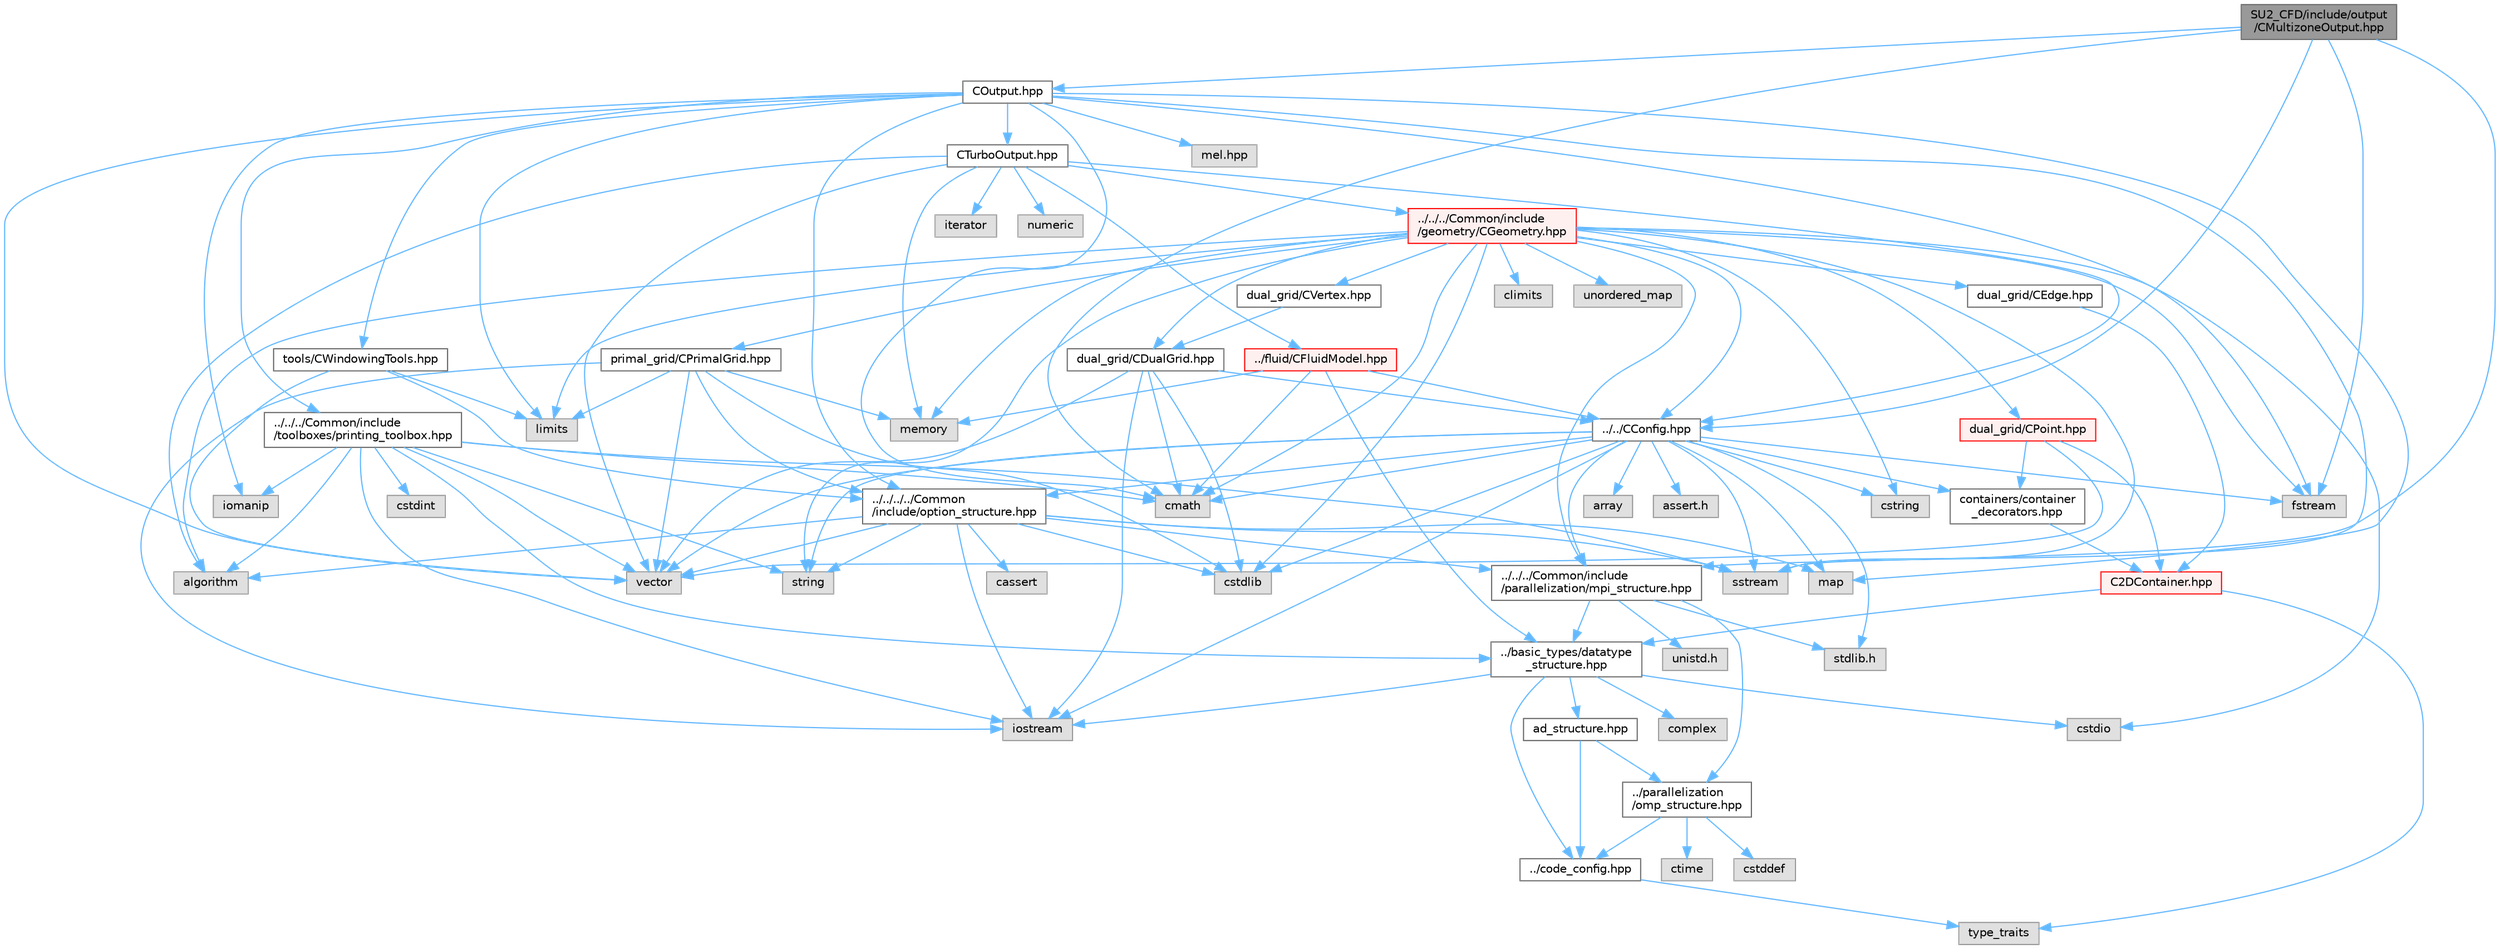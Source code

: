 digraph "SU2_CFD/include/output/CMultizoneOutput.hpp"
{
 // LATEX_PDF_SIZE
  bgcolor="transparent";
  edge [fontname=Helvetica,fontsize=10,labelfontname=Helvetica,labelfontsize=10];
  node [fontname=Helvetica,fontsize=10,shape=box,height=0.2,width=0.4];
  Node1 [id="Node000001",label="SU2_CFD/include/output\l/CMultizoneOutput.hpp",height=0.2,width=0.4,color="gray40", fillcolor="grey60", style="filled", fontcolor="black",tooltip="Headers of the main subroutines for screen and history output in multizone problems."];
  Node1 -> Node2 [id="edge1_Node000001_Node000002",color="steelblue1",style="solid",tooltip=" "];
  Node2 [id="Node000002",label="../../../Common/include\l/parallelization/mpi_structure.hpp",height=0.2,width=0.4,color="grey40", fillcolor="white", style="filled",URL="$mpi__structure_8hpp.html",tooltip="Headers of the mpi interface for generalized datatypes. The subroutines and functions are in the mpi_..."];
  Node2 -> Node3 [id="edge2_Node000002_Node000003",color="steelblue1",style="solid",tooltip=" "];
  Node3 [id="Node000003",label="stdlib.h",height=0.2,width=0.4,color="grey60", fillcolor="#E0E0E0", style="filled",tooltip=" "];
  Node2 -> Node4 [id="edge3_Node000002_Node000004",color="steelblue1",style="solid",tooltip=" "];
  Node4 [id="Node000004",label="../basic_types/datatype\l_structure.hpp",height=0.2,width=0.4,color="grey40", fillcolor="white", style="filled",URL="$datatype__structure_8hpp.html",tooltip="Headers for generalized datatypes, defines an interface for AD types."];
  Node4 -> Node5 [id="edge4_Node000004_Node000005",color="steelblue1",style="solid",tooltip=" "];
  Node5 [id="Node000005",label="iostream",height=0.2,width=0.4,color="grey60", fillcolor="#E0E0E0", style="filled",tooltip=" "];
  Node4 -> Node6 [id="edge5_Node000004_Node000006",color="steelblue1",style="solid",tooltip=" "];
  Node6 [id="Node000006",label="complex",height=0.2,width=0.4,color="grey60", fillcolor="#E0E0E0", style="filled",tooltip=" "];
  Node4 -> Node7 [id="edge6_Node000004_Node000007",color="steelblue1",style="solid",tooltip=" "];
  Node7 [id="Node000007",label="cstdio",height=0.2,width=0.4,color="grey60", fillcolor="#E0E0E0", style="filled",tooltip=" "];
  Node4 -> Node8 [id="edge7_Node000004_Node000008",color="steelblue1",style="solid",tooltip=" "];
  Node8 [id="Node000008",label="../code_config.hpp",height=0.2,width=0.4,color="grey40", fillcolor="white", style="filled",URL="$code__config_8hpp.html",tooltip="Header file for collecting common macros, definitions and type configurations."];
  Node8 -> Node9 [id="edge8_Node000008_Node000009",color="steelblue1",style="solid",tooltip=" "];
  Node9 [id="Node000009",label="type_traits",height=0.2,width=0.4,color="grey60", fillcolor="#E0E0E0", style="filled",tooltip=" "];
  Node4 -> Node10 [id="edge9_Node000004_Node000010",color="steelblue1",style="solid",tooltip=" "];
  Node10 [id="Node000010",label="ad_structure.hpp",height=0.2,width=0.4,color="grey40", fillcolor="white", style="filled",URL="$ad__structure_8hpp.html",tooltip="Main routines for the algorithmic differentiation (AD) structure."];
  Node10 -> Node8 [id="edge10_Node000010_Node000008",color="steelblue1",style="solid",tooltip=" "];
  Node10 -> Node11 [id="edge11_Node000010_Node000011",color="steelblue1",style="solid",tooltip=" "];
  Node11 [id="Node000011",label="../parallelization\l/omp_structure.hpp",height=0.2,width=0.4,color="grey40", fillcolor="white", style="filled",URL="$omp__structure_8hpp.html",tooltip="OpenMP interface header, provides compatibility functions if the code is built without OpenMP support..."];
  Node11 -> Node12 [id="edge12_Node000011_Node000012",color="steelblue1",style="solid",tooltip=" "];
  Node12 [id="Node000012",label="cstddef",height=0.2,width=0.4,color="grey60", fillcolor="#E0E0E0", style="filled",tooltip=" "];
  Node11 -> Node8 [id="edge13_Node000011_Node000008",color="steelblue1",style="solid",tooltip=" "];
  Node11 -> Node13 [id="edge14_Node000011_Node000013",color="steelblue1",style="solid",tooltip=" "];
  Node13 [id="Node000013",label="ctime",height=0.2,width=0.4,color="grey60", fillcolor="#E0E0E0", style="filled",tooltip=" "];
  Node2 -> Node14 [id="edge15_Node000002_Node000014",color="steelblue1",style="solid",tooltip=" "];
  Node14 [id="Node000014",label="unistd.h",height=0.2,width=0.4,color="grey60", fillcolor="#E0E0E0", style="filled",tooltip=" "];
  Node2 -> Node11 [id="edge16_Node000002_Node000011",color="steelblue1",style="solid",tooltip=" "];
  Node1 -> Node15 [id="edge17_Node000001_Node000015",color="steelblue1",style="solid",tooltip=" "];
  Node15 [id="Node000015",label="fstream",height=0.2,width=0.4,color="grey60", fillcolor="#E0E0E0", style="filled",tooltip=" "];
  Node1 -> Node16 [id="edge18_Node000001_Node000016",color="steelblue1",style="solid",tooltip=" "];
  Node16 [id="Node000016",label="cmath",height=0.2,width=0.4,color="grey60", fillcolor="#E0E0E0", style="filled",tooltip=" "];
  Node1 -> Node17 [id="edge19_Node000001_Node000017",color="steelblue1",style="solid",tooltip=" "];
  Node17 [id="Node000017",label="COutput.hpp",height=0.2,width=0.4,color="grey40", fillcolor="white", style="filled",URL="$COutput_8hpp.html",tooltip="Headers of the output class."];
  Node17 -> Node15 [id="edge20_Node000017_Node000015",color="steelblue1",style="solid",tooltip=" "];
  Node17 -> Node16 [id="edge21_Node000017_Node000016",color="steelblue1",style="solid",tooltip=" "];
  Node17 -> Node18 [id="edge22_Node000017_Node000018",color="steelblue1",style="solid",tooltip=" "];
  Node18 [id="Node000018",label="map",height=0.2,width=0.4,color="grey60", fillcolor="#E0E0E0", style="filled",tooltip=" "];
  Node17 -> Node19 [id="edge23_Node000017_Node000019",color="steelblue1",style="solid",tooltip=" "];
  Node19 [id="Node000019",label="sstream",height=0.2,width=0.4,color="grey60", fillcolor="#E0E0E0", style="filled",tooltip=" "];
  Node17 -> Node20 [id="edge24_Node000017_Node000020",color="steelblue1",style="solid",tooltip=" "];
  Node20 [id="Node000020",label="iomanip",height=0.2,width=0.4,color="grey60", fillcolor="#E0E0E0", style="filled",tooltip=" "];
  Node17 -> Node21 [id="edge25_Node000017_Node000021",color="steelblue1",style="solid",tooltip=" "];
  Node21 [id="Node000021",label="limits",height=0.2,width=0.4,color="grey60", fillcolor="#E0E0E0", style="filled",tooltip=" "];
  Node17 -> Node22 [id="edge26_Node000017_Node000022",color="steelblue1",style="solid",tooltip=" "];
  Node22 [id="Node000022",label="vector",height=0.2,width=0.4,color="grey60", fillcolor="#E0E0E0", style="filled",tooltip=" "];
  Node17 -> Node23 [id="edge27_Node000017_Node000023",color="steelblue1",style="solid",tooltip=" "];
  Node23 [id="Node000023",label="../../../Common/include\l/toolboxes/printing_toolbox.hpp",height=0.2,width=0.4,color="grey40", fillcolor="white", style="filled",URL="$printing__toolbox_8hpp.html",tooltip="Header file for the printing toolbox."];
  Node23 -> Node5 [id="edge28_Node000023_Node000005",color="steelblue1",style="solid",tooltip=" "];
  Node23 -> Node20 [id="edge29_Node000023_Node000020",color="steelblue1",style="solid",tooltip=" "];
  Node23 -> Node24 [id="edge30_Node000023_Node000024",color="steelblue1",style="solid",tooltip=" "];
  Node24 [id="Node000024",label="cstdint",height=0.2,width=0.4,color="grey60", fillcolor="#E0E0E0", style="filled",tooltip=" "];
  Node23 -> Node22 [id="edge31_Node000023_Node000022",color="steelblue1",style="solid",tooltip=" "];
  Node23 -> Node25 [id="edge32_Node000023_Node000025",color="steelblue1",style="solid",tooltip=" "];
  Node25 [id="Node000025",label="string",height=0.2,width=0.4,color="grey60", fillcolor="#E0E0E0", style="filled",tooltip=" "];
  Node23 -> Node19 [id="edge33_Node000023_Node000019",color="steelblue1",style="solid",tooltip=" "];
  Node23 -> Node16 [id="edge34_Node000023_Node000016",color="steelblue1",style="solid",tooltip=" "];
  Node23 -> Node26 [id="edge35_Node000023_Node000026",color="steelblue1",style="solid",tooltip=" "];
  Node26 [id="Node000026",label="algorithm",height=0.2,width=0.4,color="grey60", fillcolor="#E0E0E0", style="filled",tooltip=" "];
  Node23 -> Node4 [id="edge36_Node000023_Node000004",color="steelblue1",style="solid",tooltip=" "];
  Node17 -> Node27 [id="edge37_Node000017_Node000027",color="steelblue1",style="solid",tooltip=" "];
  Node27 [id="Node000027",label="tools/CWindowingTools.hpp",height=0.2,width=0.4,color="grey40", fillcolor="white", style="filled",URL="$CWindowingTools_8hpp.html",tooltip=" "];
  Node27 -> Node22 [id="edge38_Node000027_Node000022",color="steelblue1",style="solid",tooltip=" "];
  Node27 -> Node21 [id="edge39_Node000027_Node000021",color="steelblue1",style="solid",tooltip=" "];
  Node27 -> Node28 [id="edge40_Node000027_Node000028",color="steelblue1",style="solid",tooltip=" "];
  Node28 [id="Node000028",label="../../../../Common\l/include/option_structure.hpp",height=0.2,width=0.4,color="grey40", fillcolor="white", style="filled",URL="$option__structure_8hpp.html",tooltip="Defines classes for referencing options for easy input in CConfig."];
  Node28 -> Node2 [id="edge41_Node000028_Node000002",color="steelblue1",style="solid",tooltip=" "];
  Node28 -> Node5 [id="edge42_Node000028_Node000005",color="steelblue1",style="solid",tooltip=" "];
  Node28 -> Node19 [id="edge43_Node000028_Node000019",color="steelblue1",style="solid",tooltip=" "];
  Node28 -> Node25 [id="edge44_Node000028_Node000025",color="steelblue1",style="solid",tooltip=" "];
  Node28 -> Node22 [id="edge45_Node000028_Node000022",color="steelblue1",style="solid",tooltip=" "];
  Node28 -> Node18 [id="edge46_Node000028_Node000018",color="steelblue1",style="solid",tooltip=" "];
  Node28 -> Node29 [id="edge47_Node000028_Node000029",color="steelblue1",style="solid",tooltip=" "];
  Node29 [id="Node000029",label="cstdlib",height=0.2,width=0.4,color="grey60", fillcolor="#E0E0E0", style="filled",tooltip=" "];
  Node28 -> Node26 [id="edge48_Node000028_Node000026",color="steelblue1",style="solid",tooltip=" "];
  Node28 -> Node30 [id="edge49_Node000028_Node000030",color="steelblue1",style="solid",tooltip=" "];
  Node30 [id="Node000030",label="cassert",height=0.2,width=0.4,color="grey60", fillcolor="#E0E0E0", style="filled",tooltip=" "];
  Node17 -> Node28 [id="edge50_Node000017_Node000028",color="steelblue1",style="solid",tooltip=" "];
  Node17 -> Node31 [id="edge51_Node000017_Node000031",color="steelblue1",style="solid",tooltip=" "];
  Node31 [id="Node000031",label="CTurboOutput.hpp",height=0.2,width=0.4,color="grey40", fillcolor="white", style="filled",URL="$CTurboOutput_8hpp.html",tooltip="Headers of the Turbomachinery Performance class."];
  Node31 -> Node22 [id="edge52_Node000031_Node000022",color="steelblue1",style="solid",tooltip=" "];
  Node31 -> Node32 [id="edge53_Node000031_Node000032",color="steelblue1",style="solid",tooltip=" "];
  Node32 [id="Node000032",label="memory",height=0.2,width=0.4,color="grey60", fillcolor="#E0E0E0", style="filled",tooltip=" "];
  Node31 -> Node26 [id="edge54_Node000031_Node000026",color="steelblue1",style="solid",tooltip=" "];
  Node31 -> Node33 [id="edge55_Node000031_Node000033",color="steelblue1",style="solid",tooltip=" "];
  Node33 [id="Node000033",label="iterator",height=0.2,width=0.4,color="grey60", fillcolor="#E0E0E0", style="filled",tooltip=" "];
  Node31 -> Node34 [id="edge56_Node000031_Node000034",color="steelblue1",style="solid",tooltip=" "];
  Node34 [id="Node000034",label="numeric",height=0.2,width=0.4,color="grey60", fillcolor="#E0E0E0", style="filled",tooltip=" "];
  Node31 -> Node35 [id="edge57_Node000031_Node000035",color="steelblue1",style="solid",tooltip=" "];
  Node35 [id="Node000035",label="../../../Common/include\l/geometry/CGeometry.hpp",height=0.2,width=0.4,color="red", fillcolor="#FFF0F0", style="filled",URL="$CGeometry_8hpp.html",tooltip="Headers of the main subroutines for creating the geometrical structure. The subroutines and functions..."];
  Node35 -> Node21 [id="edge58_Node000035_Node000021",color="steelblue1",style="solid",tooltip=" "];
  Node35 -> Node2 [id="edge59_Node000035_Node000002",color="steelblue1",style="solid",tooltip=" "];
  Node35 -> Node25 [id="edge60_Node000035_Node000025",color="steelblue1",style="solid",tooltip=" "];
  Node35 -> Node15 [id="edge61_Node000035_Node000015",color="steelblue1",style="solid",tooltip=" "];
  Node35 -> Node19 [id="edge62_Node000035_Node000019",color="steelblue1",style="solid",tooltip=" "];
  Node35 -> Node16 [id="edge63_Node000035_Node000016",color="steelblue1",style="solid",tooltip=" "];
  Node35 -> Node26 [id="edge64_Node000035_Node000026",color="steelblue1",style="solid",tooltip=" "];
  Node35 -> Node36 [id="edge65_Node000035_Node000036",color="steelblue1",style="solid",tooltip=" "];
  Node36 [id="Node000036",label="cstring",height=0.2,width=0.4,color="grey60", fillcolor="#E0E0E0", style="filled",tooltip=" "];
  Node35 -> Node7 [id="edge66_Node000035_Node000007",color="steelblue1",style="solid",tooltip=" "];
  Node35 -> Node29 [id="edge67_Node000035_Node000029",color="steelblue1",style="solid",tooltip=" "];
  Node35 -> Node37 [id="edge68_Node000035_Node000037",color="steelblue1",style="solid",tooltip=" "];
  Node37 [id="Node000037",label="climits",height=0.2,width=0.4,color="grey60", fillcolor="#E0E0E0", style="filled",tooltip=" "];
  Node35 -> Node32 [id="edge69_Node000035_Node000032",color="steelblue1",style="solid",tooltip=" "];
  Node35 -> Node38 [id="edge70_Node000035_Node000038",color="steelblue1",style="solid",tooltip=" "];
  Node38 [id="Node000038",label="unordered_map",height=0.2,width=0.4,color="grey60", fillcolor="#E0E0E0", style="filled",tooltip=" "];
  Node35 -> Node39 [id="edge71_Node000035_Node000039",color="steelblue1",style="solid",tooltip=" "];
  Node39 [id="Node000039",label="primal_grid/CPrimalGrid.hpp",height=0.2,width=0.4,color="grey40", fillcolor="white", style="filled",URL="$CPrimalGrid_8hpp.html",tooltip="Headers of the main subroutines for storing the primal grid structure. The subroutines and functions ..."];
  Node39 -> Node5 [id="edge72_Node000039_Node000005",color="steelblue1",style="solid",tooltip=" "];
  Node39 -> Node22 [id="edge73_Node000039_Node000022",color="steelblue1",style="solid",tooltip=" "];
  Node39 -> Node21 [id="edge74_Node000039_Node000021",color="steelblue1",style="solid",tooltip=" "];
  Node39 -> Node29 [id="edge75_Node000039_Node000029",color="steelblue1",style="solid",tooltip=" "];
  Node39 -> Node32 [id="edge76_Node000039_Node000032",color="steelblue1",style="solid",tooltip=" "];
  Node39 -> Node28 [id="edge77_Node000039_Node000028",color="steelblue1",style="solid",tooltip=" "];
  Node35 -> Node40 [id="edge78_Node000035_Node000040",color="steelblue1",style="solid",tooltip=" "];
  Node40 [id="Node000040",label="dual_grid/CDualGrid.hpp",height=0.2,width=0.4,color="grey40", fillcolor="white", style="filled",URL="$CDualGrid_8hpp.html",tooltip="Headers of the main subroutines for doing the complete dual grid structure. The subroutines and funct..."];
  Node40 -> Node16 [id="edge79_Node000040_Node000016",color="steelblue1",style="solid",tooltip=" "];
  Node40 -> Node5 [id="edge80_Node000040_Node000005",color="steelblue1",style="solid",tooltip=" "];
  Node40 -> Node29 [id="edge81_Node000040_Node000029",color="steelblue1",style="solid",tooltip=" "];
  Node40 -> Node22 [id="edge82_Node000040_Node000022",color="steelblue1",style="solid",tooltip=" "];
  Node40 -> Node41 [id="edge83_Node000040_Node000041",color="steelblue1",style="solid",tooltip=" "];
  Node41 [id="Node000041",label="../../CConfig.hpp",height=0.2,width=0.4,color="grey40", fillcolor="white", style="filled",URL="$CConfig_8hpp.html",tooltip="All the information about the definition of the physical problem. The subroutines and functions are i..."];
  Node41 -> Node2 [id="edge84_Node000041_Node000002",color="steelblue1",style="solid",tooltip=" "];
  Node41 -> Node5 [id="edge85_Node000041_Node000005",color="steelblue1",style="solid",tooltip=" "];
  Node41 -> Node29 [id="edge86_Node000041_Node000029",color="steelblue1",style="solid",tooltip=" "];
  Node41 -> Node15 [id="edge87_Node000041_Node000015",color="steelblue1",style="solid",tooltip=" "];
  Node41 -> Node19 [id="edge88_Node000041_Node000019",color="steelblue1",style="solid",tooltip=" "];
  Node41 -> Node25 [id="edge89_Node000041_Node000025",color="steelblue1",style="solid",tooltip=" "];
  Node41 -> Node36 [id="edge90_Node000041_Node000036",color="steelblue1",style="solid",tooltip=" "];
  Node41 -> Node22 [id="edge91_Node000041_Node000022",color="steelblue1",style="solid",tooltip=" "];
  Node41 -> Node42 [id="edge92_Node000041_Node000042",color="steelblue1",style="solid",tooltip=" "];
  Node42 [id="Node000042",label="array",height=0.2,width=0.4,color="grey60", fillcolor="#E0E0E0", style="filled",tooltip=" "];
  Node41 -> Node3 [id="edge93_Node000041_Node000003",color="steelblue1",style="solid",tooltip=" "];
  Node41 -> Node16 [id="edge94_Node000041_Node000016",color="steelblue1",style="solid",tooltip=" "];
  Node41 -> Node18 [id="edge95_Node000041_Node000018",color="steelblue1",style="solid",tooltip=" "];
  Node41 -> Node43 [id="edge96_Node000041_Node000043",color="steelblue1",style="solid",tooltip=" "];
  Node43 [id="Node000043",label="assert.h",height=0.2,width=0.4,color="grey60", fillcolor="#E0E0E0", style="filled",tooltip=" "];
  Node41 -> Node28 [id="edge97_Node000041_Node000028",color="steelblue1",style="solid",tooltip=" "];
  Node41 -> Node44 [id="edge98_Node000041_Node000044",color="steelblue1",style="solid",tooltip=" "];
  Node44 [id="Node000044",label="containers/container\l_decorators.hpp",height=0.2,width=0.4,color="grey40", fillcolor="white", style="filled",URL="$container__decorators_8hpp.html",tooltip="Collection of small classes that decorate C2DContainer to augment its functionality,..."];
  Node44 -> Node45 [id="edge99_Node000044_Node000045",color="steelblue1",style="solid",tooltip=" "];
  Node45 [id="Node000045",label="C2DContainer.hpp",height=0.2,width=0.4,color="red", fillcolor="#FFF0F0", style="filled",URL="$C2DContainer_8hpp.html",tooltip="A templated vector/matrix object."];
  Node45 -> Node4 [id="edge100_Node000045_Node000004",color="steelblue1",style="solid",tooltip=" "];
  Node45 -> Node9 [id="edge101_Node000045_Node000009",color="steelblue1",style="solid",tooltip=" "];
  Node35 -> Node53 [id="edge102_Node000035_Node000053",color="steelblue1",style="solid",tooltip=" "];
  Node53 [id="Node000053",label="dual_grid/CPoint.hpp",height=0.2,width=0.4,color="red", fillcolor="#FFF0F0", style="filled",URL="$CPoint_8hpp.html",tooltip="Declaration of the point class that stores geometric and adjacency information for dual control volum..."];
  Node53 -> Node45 [id="edge103_Node000053_Node000045",color="steelblue1",style="solid",tooltip=" "];
  Node53 -> Node44 [id="edge104_Node000053_Node000044",color="steelblue1",style="solid",tooltip=" "];
  Node53 -> Node22 [id="edge105_Node000053_Node000022",color="steelblue1",style="solid",tooltip=" "];
  Node35 -> Node57 [id="edge106_Node000035_Node000057",color="steelblue1",style="solid",tooltip=" "];
  Node57 [id="Node000057",label="dual_grid/CEdge.hpp",height=0.2,width=0.4,color="grey40", fillcolor="white", style="filled",URL="$CEdge_8hpp.html",tooltip="Declaration of the edge class CEdge.cpp file."];
  Node57 -> Node45 [id="edge107_Node000057_Node000045",color="steelblue1",style="solid",tooltip=" "];
  Node35 -> Node58 [id="edge108_Node000035_Node000058",color="steelblue1",style="solid",tooltip=" "];
  Node58 [id="Node000058",label="dual_grid/CVertex.hpp",height=0.2,width=0.4,color="grey40", fillcolor="white", style="filled",URL="$CVertex_8hpp.html",tooltip="Headers of the main subroutines for doing the complete dual grid structure. The subroutines and funct..."];
  Node58 -> Node40 [id="edge109_Node000058_Node000040",color="steelblue1",style="solid",tooltip=" "];
  Node35 -> Node41 [id="edge110_Node000035_Node000041",color="steelblue1",style="solid",tooltip=" "];
  Node31 -> Node41 [id="edge111_Node000031_Node000041",color="steelblue1",style="solid",tooltip=" "];
  Node31 -> Node65 [id="edge112_Node000031_Node000065",color="steelblue1",style="solid",tooltip=" "];
  Node65 [id="Node000065",label="../fluid/CFluidModel.hpp",height=0.2,width=0.4,color="red", fillcolor="#FFF0F0", style="filled",URL="$CFluidModel_8hpp.html",tooltip="Defines the main fluid model class for thermophysical properties."];
  Node65 -> Node16 [id="edge113_Node000065_Node000016",color="steelblue1",style="solid",tooltip=" "];
  Node65 -> Node32 [id="edge114_Node000065_Node000032",color="steelblue1",style="solid",tooltip=" "];
  Node65 -> Node41 [id="edge115_Node000065_Node000041",color="steelblue1",style="solid",tooltip=" "];
  Node65 -> Node4 [id="edge116_Node000065_Node000004",color="steelblue1",style="solid",tooltip=" "];
  Node17 -> Node69 [id="edge117_Node000017_Node000069",color="steelblue1",style="solid",tooltip=" "];
  Node69 [id="Node000069",label="mel.hpp",height=0.2,width=0.4,color="grey60", fillcolor="#E0E0E0", style="filled",tooltip=" "];
  Node1 -> Node41 [id="edge118_Node000001_Node000041",color="steelblue1",style="solid",tooltip=" "];
}
